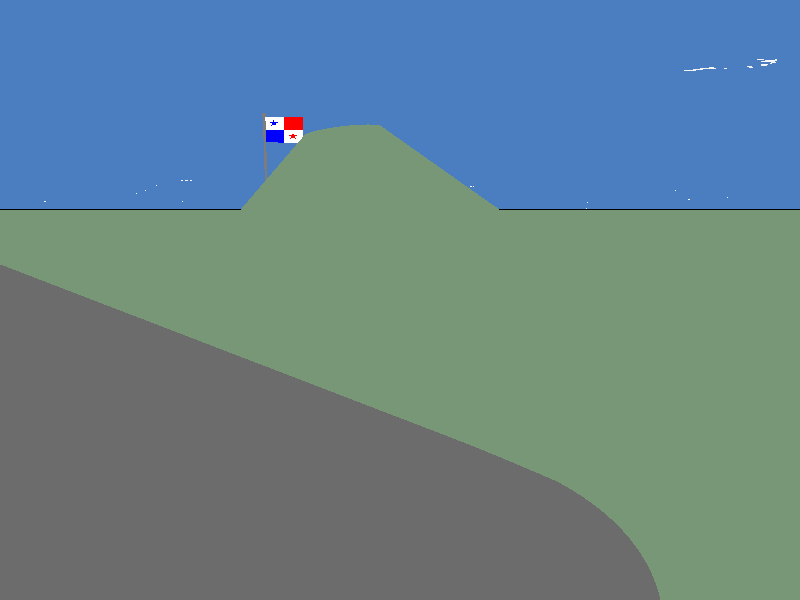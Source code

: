 // The Cerro Ancon hill in Panama City
// http://imgur.com/yi0g8zq

#include "colors.inc"
#include "textures.inc"
#include "transforms.inc"

camera {
	location <20, 30, -100>
	look_at <25, 15, 0>
}

light_source { <20,60,-30> Grey }

// ground
plane {
    y, 0
    texture {        
        pigment { color DarkGreen }
        normal { granite 3 scale 4}
    }
}

// sky and ground fog are a slightly modified version of the following example:
// http://www.f-lohmueller.de/pov_tut/backgrnd/p_sky1.htm

// sky
plane {
	<0,1,0>,1 hollow
	
      texture {
      	pigment {
      		color rgb <0.1,0.3,0.75>*0.7
      	}
      	
      	#if (version = 3.7 )  finish { emission 1 diffuse 0 }
      	#else finish { ambient 1 diffuse 0 }
      	#end
      }

	texture {
		pigment { bozo turbulence 0.75
			octaves 6  omega 0.7 lambda 2
			color_map {
				[0.0  color rgb <0.95, 0.95, 0.95> ]
				[0.05  color rgb <1, 1, 1>*1.25 ]
				[0.15 color rgb <0.85, 0.85, 0.85> ]
				[0.55 color rgbt <1, 1, 1, 1>*1 ]
				[1.0 color rgbt <1, 1, 1, 1>*1 ]
			}
			
			translate < 3, 0,-1>
			scale <0.3, 0.4, 0.2>*3
		}
		#if ( version = 3.7 )  finish { emission 1 diffuse 0 }
		#else finish { ambient 1 diffuse 0 }
		#end
	}
	
	scale 10000
}

// ground fog at the horizon
fog {
	fog_type   2
	distance   1000
	White
	fog_offset 0.1
	fog_alt    20
	turbulence 1.8
}

#declare Hill = cone {
	<15,-10,0>, 50, <10,30,0>, 5
	pigment { color DarkGreen }
	finish { specular 0.7 roughness 0.03 }
    normal { granite 5 scale 4 }
}

#declare FlagInner = polygon {
	5, <0, 0>, <0, 1>, <1, 1>, <1, 0>, <0, 0>
	pigment { White }	
	
	scale <3, 2, 1>
	translate <-1.5, 0, 0>							
}

#declare SmallFlagInner = object { FlagInner
    scale 0.5
    translate <-0.7, 0, -0.00001>
    normal {
		gradient x
		phase clock
		scale <1.5, 1, 50>
		sine_wave
	}            
}

#declare PanamaFlag = union {
    object { FlagInner }
	object { SmallFlagInner pigment { Blue } }
	object { SmallFlagInner translate <1.5, 1, 0> pigment { Red } }
	
	object { SmallFlagInner
	    pigment {
            Star_Ptrn(0.25,5,2)
            color_map { [ 0, White ] [ 1, Blue ] }
            translate <0.7, 0.5, 0>
        }
        translate 1*y
    }
    
    object { SmallFlagInner
	    pigment {
            Star_Ptrn(0.25,5,2)
            color_map { [ 0, White ] [ 1, Red ] }
            translate <0.7, 0.5, 0>
        }
        translate 1.5*x
    }
}

#declare FlagPole = union {
    // flagpole
	cylinder { <-1.5, -4, 0>, <-1.5, 2, 0>, 0.08 }
	
	// polecap
	sphere { <-1.5, 2, 0>, 0.14	}
	
    pigment { Gray20 }	
}

#declare FlagWithPole = union {
	object { PanamaFlag
	    scale 0.8
	    translate <-0.3, 0.3>	    
	}		
	
	object { FlagPole }
	
	translate <1.5,14,0>
	scale 3
}

union {
	object { Hill scale 1.5 } // the cerra ancon hill
	object { FlagWithPole }
	translate 20*z
}

light_source { <0,60,-30> White spotlight point_at <-10,1,0> }

// other hill in front
object { Hill
	translate <-30, 0, -50>
	pigment { Gray15 }
	scale <1.5,0,0>
}